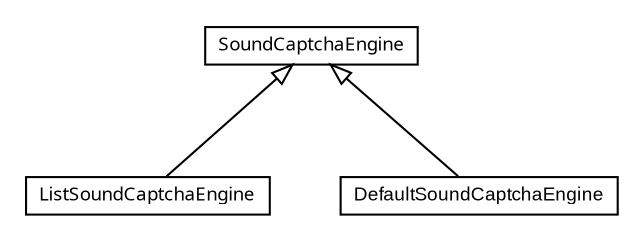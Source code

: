 #!/usr/local/bin/dot
#
# Class diagram 
# Generated by UmlGraph version 4.6 (http://www.spinellis.gr/sw/umlgraph)
#

digraph G {
	edge [fontname="arial",fontsize=10,labelfontname="arial",labelfontsize=10];
	node [fontname="arial",fontsize=10,shape=plaintext];
	// com.octo.captcha.engine.sound.SoundCaptchaEngine
	c2494 [label=<<table border="0" cellborder="1" cellspacing="0" cellpadding="2" port="p" href="./SoundCaptchaEngine.html">
		<tr><td><table border="0" cellspacing="0" cellpadding="1">
			<tr><td><font face="ariali"> SoundCaptchaEngine </font></td></tr>
		</table></td></tr>
		</table>>, fontname="arial", fontcolor="black", fontsize=9.0];
	// com.octo.captcha.engine.sound.ListSoundCaptchaEngine
	c2495 [label=<<table border="0" cellborder="1" cellspacing="0" cellpadding="2" port="p" href="./ListSoundCaptchaEngine.html">
		<tr><td><table border="0" cellspacing="0" cellpadding="1">
			<tr><td><font face="ariali"> ListSoundCaptchaEngine </font></td></tr>
		</table></td></tr>
		</table>>, fontname="arial", fontcolor="black", fontsize=9.0];
	// com.octo.captcha.engine.sound.DefaultSoundCaptchaEngine
	c2496 [label=<<table border="0" cellborder="1" cellspacing="0" cellpadding="2" port="p" href="./DefaultSoundCaptchaEngine.html">
		<tr><td><table border="0" cellspacing="0" cellpadding="1">
			<tr><td> DefaultSoundCaptchaEngine </td></tr>
		</table></td></tr>
		</table>>, fontname="arial", fontcolor="black", fontsize=9.0];
	//com.octo.captcha.engine.sound.ListSoundCaptchaEngine extends com.octo.captcha.engine.sound.SoundCaptchaEngine
	c2494:p -> c2495:p [dir=back,arrowtail=empty];
	//com.octo.captcha.engine.sound.DefaultSoundCaptchaEngine extends com.octo.captcha.engine.sound.SoundCaptchaEngine
	c2494:p -> c2496:p [dir=back,arrowtail=empty];
}

